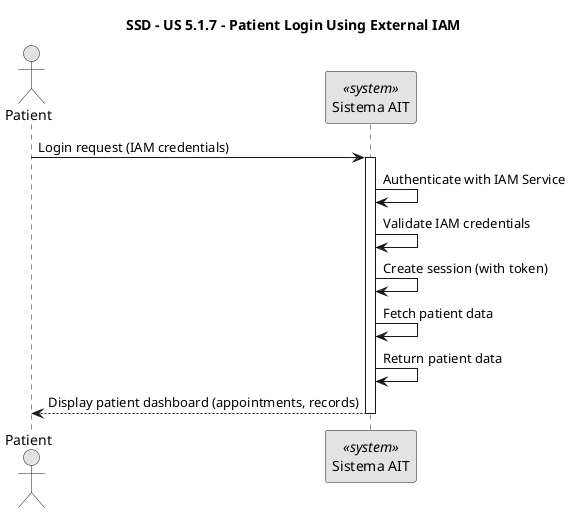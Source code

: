 @startuml
skinparam monochrome true
skinparam packageStyle rectangle
skinparam shadowing false

title SSD - US 5.1.7 - Patient Login Using External IAM

actor "Patient" as Patient
participant "Sistema AIT" as System <<system>>

Patient -> System : Login request (IAM credentials)
activate System

    System -> System : Authenticate with IAM Service
    System -> System : Validate IAM credentials
    System -> System : Create session (with token)
    System -> System : Fetch patient data
    System -> System : Return patient data
    
System --> Patient : Display patient dashboard (appointments, records)
deactivate System

@enduml
